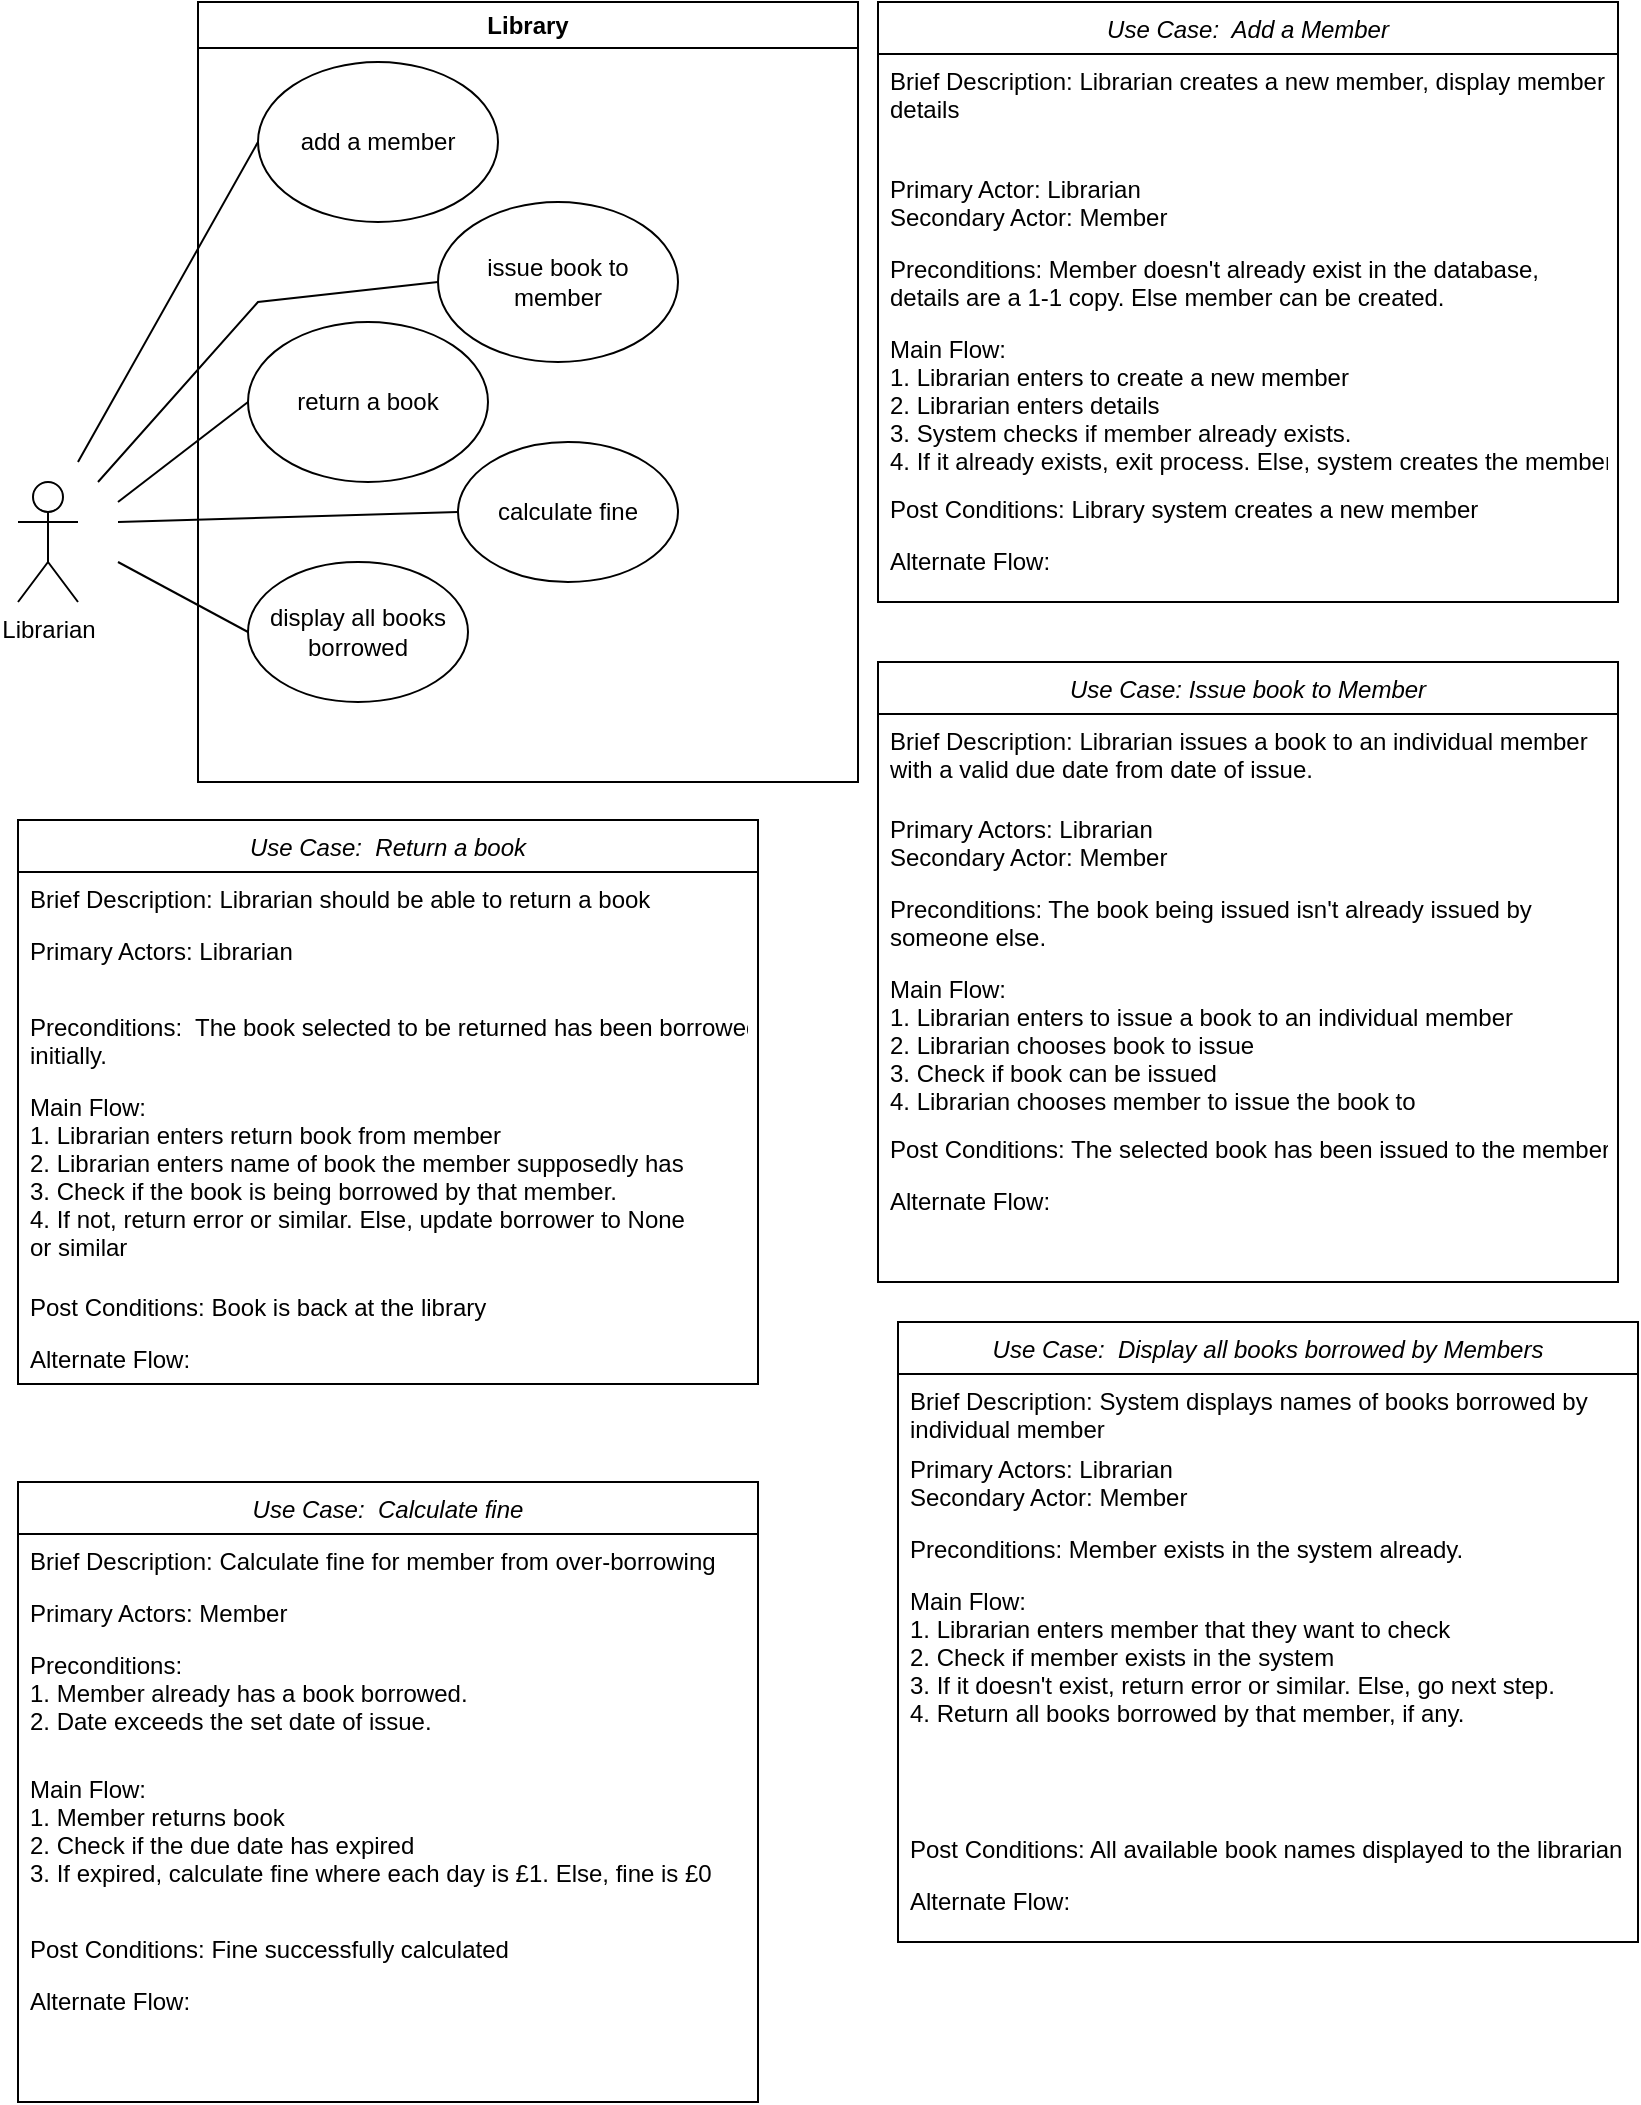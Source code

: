 <mxfile version="22.1.17" type="github">
  <diagram id="C5RBs43oDa-KdzZeNtuy" name="Page-1">
    <mxGraphModel dx="450" dy="733" grid="1" gridSize="10" guides="1" tooltips="1" connect="1" arrows="1" fold="1" page="1" pageScale="1" pageWidth="827" pageHeight="1169" math="0" shadow="0">
      <root>
        <mxCell id="WIyWlLk6GJQsqaUBKTNV-0" />
        <mxCell id="WIyWlLk6GJQsqaUBKTNV-1" parent="WIyWlLk6GJQsqaUBKTNV-0" />
        <mxCell id="KInDUYm-OsFGC1iO8CIL-6" value="Use Case:  Add a Member" style="swimlane;fontStyle=2;align=center;verticalAlign=top;childLayout=stackLayout;horizontal=1;startSize=26;horizontalStack=0;resizeParent=1;resizeLast=0;collapsible=1;marginBottom=0;rounded=0;shadow=0;strokeWidth=1;" vertex="1" parent="WIyWlLk6GJQsqaUBKTNV-1">
          <mxGeometry x="440" y="20" width="370" height="300" as="geometry">
            <mxRectangle x="230" y="140" width="160" height="26" as="alternateBounds" />
          </mxGeometry>
        </mxCell>
        <mxCell id="KInDUYm-OsFGC1iO8CIL-7" value="Brief Description: Librarian creates a new member, display member &#xa;details" style="text;align=left;verticalAlign=top;spacingLeft=4;spacingRight=4;overflow=hidden;rotatable=0;points=[[0,0.5],[1,0.5]];portConstraint=eastwest;" vertex="1" parent="KInDUYm-OsFGC1iO8CIL-6">
          <mxGeometry y="26" width="370" height="54" as="geometry" />
        </mxCell>
        <mxCell id="KInDUYm-OsFGC1iO8CIL-8" value="Primary Actor: Librarian&#xa;Secondary Actor: Member" style="text;align=left;verticalAlign=top;spacingLeft=4;spacingRight=4;overflow=hidden;rotatable=0;points=[[0,0.5],[1,0.5]];portConstraint=eastwest;rounded=0;shadow=0;html=0;" vertex="1" parent="KInDUYm-OsFGC1iO8CIL-6">
          <mxGeometry y="80" width="370" height="40" as="geometry" />
        </mxCell>
        <mxCell id="KInDUYm-OsFGC1iO8CIL-9" value="Preconditions: Member doesn&#39;t already exist in the database,&#xa;details are a 1-1 copy. Else member can be created." style="text;align=left;verticalAlign=top;spacingLeft=4;spacingRight=4;overflow=hidden;rotatable=0;points=[[0,0.5],[1,0.5]];portConstraint=eastwest;rounded=0;shadow=0;html=0;" vertex="1" parent="KInDUYm-OsFGC1iO8CIL-6">
          <mxGeometry y="120" width="370" height="40" as="geometry" />
        </mxCell>
        <mxCell id="KInDUYm-OsFGC1iO8CIL-11" value="Main Flow: &#xa;1. Librarian enters to create a new member&#xa;2. Librarian enters details&#xa;3. System checks if member already exists.&#xa;4. If it already exists, exit process. Else, system creates the member." style="text;align=left;verticalAlign=top;spacingLeft=4;spacingRight=4;overflow=hidden;rotatable=0;points=[[0,0.5],[1,0.5]];portConstraint=eastwest;" vertex="1" parent="KInDUYm-OsFGC1iO8CIL-6">
          <mxGeometry y="160" width="370" height="80" as="geometry" />
        </mxCell>
        <mxCell id="KInDUYm-OsFGC1iO8CIL-24" value="Post Conditions: Library system creates a new member" style="text;align=left;verticalAlign=top;spacingLeft=4;spacingRight=4;overflow=hidden;rotatable=0;points=[[0,0.5],[1,0.5]];portConstraint=eastwest;" vertex="1" parent="KInDUYm-OsFGC1iO8CIL-6">
          <mxGeometry y="240" width="370" height="26" as="geometry" />
        </mxCell>
        <mxCell id="KInDUYm-OsFGC1iO8CIL-25" value="Alternate Flow:" style="text;align=left;verticalAlign=top;spacingLeft=4;spacingRight=4;overflow=hidden;rotatable=0;points=[[0,0.5],[1,0.5]];portConstraint=eastwest;" vertex="1" parent="KInDUYm-OsFGC1iO8CIL-6">
          <mxGeometry y="266" width="370" height="34" as="geometry" />
        </mxCell>
        <mxCell id="KInDUYm-OsFGC1iO8CIL-12" value="Librarian" style="shape=umlActor;verticalLabelPosition=bottom;verticalAlign=top;html=1;outlineConnect=0;" vertex="1" parent="WIyWlLk6GJQsqaUBKTNV-1">
          <mxGeometry x="10" y="260" width="30" height="60" as="geometry" />
        </mxCell>
        <mxCell id="KInDUYm-OsFGC1iO8CIL-15" value="Library" style="swimlane;whiteSpace=wrap;html=1;" vertex="1" parent="WIyWlLk6GJQsqaUBKTNV-1">
          <mxGeometry x="100" y="20" width="330" height="390" as="geometry" />
        </mxCell>
        <mxCell id="KInDUYm-OsFGC1iO8CIL-16" value="display all books borrowed" style="ellipse;whiteSpace=wrap;html=1;" vertex="1" parent="KInDUYm-OsFGC1iO8CIL-15">
          <mxGeometry x="25" y="280" width="110" height="70" as="geometry" />
        </mxCell>
        <mxCell id="KInDUYm-OsFGC1iO8CIL-17" value="add a member" style="ellipse;whiteSpace=wrap;html=1;" vertex="1" parent="KInDUYm-OsFGC1iO8CIL-15">
          <mxGeometry x="30" y="30" width="120" height="80" as="geometry" />
        </mxCell>
        <mxCell id="KInDUYm-OsFGC1iO8CIL-18" value="return a book" style="ellipse;whiteSpace=wrap;html=1;" vertex="1" parent="KInDUYm-OsFGC1iO8CIL-15">
          <mxGeometry x="25" y="160" width="120" height="80" as="geometry" />
        </mxCell>
        <mxCell id="KInDUYm-OsFGC1iO8CIL-23" value="issue book to member" style="ellipse;whiteSpace=wrap;html=1;" vertex="1" parent="KInDUYm-OsFGC1iO8CIL-15">
          <mxGeometry x="120" y="100" width="120" height="80" as="geometry" />
        </mxCell>
        <mxCell id="KInDUYm-OsFGC1iO8CIL-27" value="calculate fine" style="ellipse;whiteSpace=wrap;html=1;" vertex="1" parent="KInDUYm-OsFGC1iO8CIL-15">
          <mxGeometry x="130" y="220" width="110" height="70" as="geometry" />
        </mxCell>
        <mxCell id="KInDUYm-OsFGC1iO8CIL-56" value="" style="endArrow=none;html=1;rounded=0;entryX=0;entryY=0.5;entryDx=0;entryDy=0;" edge="1" parent="KInDUYm-OsFGC1iO8CIL-15" target="KInDUYm-OsFGC1iO8CIL-17">
          <mxGeometry width="50" height="50" relative="1" as="geometry">
            <mxPoint x="-60" y="230" as="sourcePoint" />
            <mxPoint x="20" y="100" as="targetPoint" />
          </mxGeometry>
        </mxCell>
        <mxCell id="KInDUYm-OsFGC1iO8CIL-28" value="Use Case: Issue book to Member" style="swimlane;fontStyle=2;align=center;verticalAlign=top;childLayout=stackLayout;horizontal=1;startSize=26;horizontalStack=0;resizeParent=1;resizeLast=0;collapsible=1;marginBottom=0;rounded=0;shadow=0;strokeWidth=1;" vertex="1" parent="WIyWlLk6GJQsqaUBKTNV-1">
          <mxGeometry x="440" y="350" width="370" height="310" as="geometry">
            <mxRectangle x="230" y="140" width="160" height="26" as="alternateBounds" />
          </mxGeometry>
        </mxCell>
        <mxCell id="KInDUYm-OsFGC1iO8CIL-29" value="Brief Description: Librarian issues a book to an individual member&#xa;with a valid due date from date of issue." style="text;align=left;verticalAlign=top;spacingLeft=4;spacingRight=4;overflow=hidden;rotatable=0;points=[[0,0.5],[1,0.5]];portConstraint=eastwest;" vertex="1" parent="KInDUYm-OsFGC1iO8CIL-28">
          <mxGeometry y="26" width="370" height="44" as="geometry" />
        </mxCell>
        <mxCell id="KInDUYm-OsFGC1iO8CIL-30" value="Primary Actors: Librarian&#xa;Secondary Actor: Member" style="text;align=left;verticalAlign=top;spacingLeft=4;spacingRight=4;overflow=hidden;rotatable=0;points=[[0,0.5],[1,0.5]];portConstraint=eastwest;rounded=0;shadow=0;html=0;" vertex="1" parent="KInDUYm-OsFGC1iO8CIL-28">
          <mxGeometry y="70" width="370" height="40" as="geometry" />
        </mxCell>
        <mxCell id="KInDUYm-OsFGC1iO8CIL-31" value="Preconditions: The book being issued isn&#39;t already issued by &#xa;someone else." style="text;align=left;verticalAlign=top;spacingLeft=4;spacingRight=4;overflow=hidden;rotatable=0;points=[[0,0.5],[1,0.5]];portConstraint=eastwest;rounded=0;shadow=0;html=0;" vertex="1" parent="KInDUYm-OsFGC1iO8CIL-28">
          <mxGeometry y="110" width="370" height="40" as="geometry" />
        </mxCell>
        <mxCell id="KInDUYm-OsFGC1iO8CIL-32" value="Main Flow: &#xa;1. Librarian enters to issue a book to an individual member&#xa;2. Librarian chooses book to issue&#xa;3. Check if book can be issued&#xa;4. Librarian chooses member to issue the book to" style="text;align=left;verticalAlign=top;spacingLeft=4;spacingRight=4;overflow=hidden;rotatable=0;points=[[0,0.5],[1,0.5]];portConstraint=eastwest;" vertex="1" parent="KInDUYm-OsFGC1iO8CIL-28">
          <mxGeometry y="150" width="370" height="80" as="geometry" />
        </mxCell>
        <mxCell id="KInDUYm-OsFGC1iO8CIL-33" value="Post Conditions: The selected book has been issued to the member." style="text;align=left;verticalAlign=top;spacingLeft=4;spacingRight=4;overflow=hidden;rotatable=0;points=[[0,0.5],[1,0.5]];portConstraint=eastwest;" vertex="1" parent="KInDUYm-OsFGC1iO8CIL-28">
          <mxGeometry y="230" width="370" height="26" as="geometry" />
        </mxCell>
        <mxCell id="KInDUYm-OsFGC1iO8CIL-34" value="Alternate Flow:" style="text;align=left;verticalAlign=top;spacingLeft=4;spacingRight=4;overflow=hidden;rotatable=0;points=[[0,0.5],[1,0.5]];portConstraint=eastwest;" vertex="1" parent="KInDUYm-OsFGC1iO8CIL-28">
          <mxGeometry y="256" width="370" height="26" as="geometry" />
        </mxCell>
        <mxCell id="KInDUYm-OsFGC1iO8CIL-35" value="Use Case:  Return a book" style="swimlane;fontStyle=2;align=center;verticalAlign=top;childLayout=stackLayout;horizontal=1;startSize=26;horizontalStack=0;resizeParent=1;resizeLast=0;collapsible=1;marginBottom=0;rounded=0;shadow=0;strokeWidth=1;" vertex="1" parent="WIyWlLk6GJQsqaUBKTNV-1">
          <mxGeometry x="10" y="429" width="370" height="282" as="geometry">
            <mxRectangle x="230" y="140" width="160" height="26" as="alternateBounds" />
          </mxGeometry>
        </mxCell>
        <mxCell id="KInDUYm-OsFGC1iO8CIL-36" value="Brief Description: Librarian should be able to return a book" style="text;align=left;verticalAlign=top;spacingLeft=4;spacingRight=4;overflow=hidden;rotatable=0;points=[[0,0.5],[1,0.5]];portConstraint=eastwest;" vertex="1" parent="KInDUYm-OsFGC1iO8CIL-35">
          <mxGeometry y="26" width="370" height="26" as="geometry" />
        </mxCell>
        <mxCell id="KInDUYm-OsFGC1iO8CIL-37" value="Primary Actors: Librarian" style="text;align=left;verticalAlign=top;spacingLeft=4;spacingRight=4;overflow=hidden;rotatable=0;points=[[0,0.5],[1,0.5]];portConstraint=eastwest;rounded=0;shadow=0;html=0;" vertex="1" parent="KInDUYm-OsFGC1iO8CIL-35">
          <mxGeometry y="52" width="370" height="38" as="geometry" />
        </mxCell>
        <mxCell id="KInDUYm-OsFGC1iO8CIL-38" value="Preconditions:  The book selected to be returned has been borrowed&#xa;initially." style="text;align=left;verticalAlign=top;spacingLeft=4;spacingRight=4;overflow=hidden;rotatable=0;points=[[0,0.5],[1,0.5]];portConstraint=eastwest;rounded=0;shadow=0;html=0;" vertex="1" parent="KInDUYm-OsFGC1iO8CIL-35">
          <mxGeometry y="90" width="370" height="40" as="geometry" />
        </mxCell>
        <mxCell id="KInDUYm-OsFGC1iO8CIL-39" value="Main Flow: &#xa;1. Librarian enters return book from member&#xa;2. Librarian enters name of book the member supposedly has&#xa;3. Check if the book is being borrowed by that member.&#xa;4. If not, return error or similar. Else, update borrower to None&#xa;or similar" style="text;align=left;verticalAlign=top;spacingLeft=4;spacingRight=4;overflow=hidden;rotatable=0;points=[[0,0.5],[1,0.5]];portConstraint=eastwest;" vertex="1" parent="KInDUYm-OsFGC1iO8CIL-35">
          <mxGeometry y="130" width="370" height="100" as="geometry" />
        </mxCell>
        <mxCell id="KInDUYm-OsFGC1iO8CIL-40" value="Post Conditions: Book is back at the library" style="text;align=left;verticalAlign=top;spacingLeft=4;spacingRight=4;overflow=hidden;rotatable=0;points=[[0,0.5],[1,0.5]];portConstraint=eastwest;" vertex="1" parent="KInDUYm-OsFGC1iO8CIL-35">
          <mxGeometry y="230" width="370" height="26" as="geometry" />
        </mxCell>
        <mxCell id="KInDUYm-OsFGC1iO8CIL-41" value="Alternate Flow:" style="text;align=left;verticalAlign=top;spacingLeft=4;spacingRight=4;overflow=hidden;rotatable=0;points=[[0,0.5],[1,0.5]];portConstraint=eastwest;" vertex="1" parent="KInDUYm-OsFGC1iO8CIL-35">
          <mxGeometry y="256" width="370" height="26" as="geometry" />
        </mxCell>
        <mxCell id="KInDUYm-OsFGC1iO8CIL-42" value="Use Case:  Display all books borrowed by Members" style="swimlane;fontStyle=2;align=center;verticalAlign=top;childLayout=stackLayout;horizontal=1;startSize=26;horizontalStack=0;resizeParent=1;resizeLast=0;collapsible=1;marginBottom=0;rounded=0;shadow=0;strokeWidth=1;" vertex="1" parent="WIyWlLk6GJQsqaUBKTNV-1">
          <mxGeometry x="450" y="680" width="370" height="310" as="geometry">
            <mxRectangle x="230" y="140" width="160" height="26" as="alternateBounds" />
          </mxGeometry>
        </mxCell>
        <mxCell id="KInDUYm-OsFGC1iO8CIL-43" value="Brief Description: System displays names of books borrowed by &#xa;individual member" style="text;align=left;verticalAlign=top;spacingLeft=4;spacingRight=4;overflow=hidden;rotatable=0;points=[[0,0.5],[1,0.5]];portConstraint=eastwest;" vertex="1" parent="KInDUYm-OsFGC1iO8CIL-42">
          <mxGeometry y="26" width="370" height="34" as="geometry" />
        </mxCell>
        <mxCell id="KInDUYm-OsFGC1iO8CIL-44" value="Primary Actors: Librarian&#xa;Secondary Actor: Member" style="text;align=left;verticalAlign=top;spacingLeft=4;spacingRight=4;overflow=hidden;rotatable=0;points=[[0,0.5],[1,0.5]];portConstraint=eastwest;rounded=0;shadow=0;html=0;" vertex="1" parent="KInDUYm-OsFGC1iO8CIL-42">
          <mxGeometry y="60" width="370" height="40" as="geometry" />
        </mxCell>
        <mxCell id="KInDUYm-OsFGC1iO8CIL-45" value="Preconditions: Member exists in the system already." style="text;align=left;verticalAlign=top;spacingLeft=4;spacingRight=4;overflow=hidden;rotatable=0;points=[[0,0.5],[1,0.5]];portConstraint=eastwest;rounded=0;shadow=0;html=0;" vertex="1" parent="KInDUYm-OsFGC1iO8CIL-42">
          <mxGeometry y="100" width="370" height="26" as="geometry" />
        </mxCell>
        <mxCell id="KInDUYm-OsFGC1iO8CIL-46" value="Main Flow: &#xa;1. Librarian enters member that they want to check&#xa;2. Check if member exists in the system&#xa;3. If it doesn&#39;t exist, return error or similar. Else, go next step.&#xa;4. Return all books borrowed by that member, if any." style="text;align=left;verticalAlign=top;spacingLeft=4;spacingRight=4;overflow=hidden;rotatable=0;points=[[0,0.5],[1,0.5]];portConstraint=eastwest;" vertex="1" parent="KInDUYm-OsFGC1iO8CIL-42">
          <mxGeometry y="126" width="370" height="124" as="geometry" />
        </mxCell>
        <mxCell id="KInDUYm-OsFGC1iO8CIL-47" value="Post Conditions: All available book names displayed to the librarian" style="text;align=left;verticalAlign=top;spacingLeft=4;spacingRight=4;overflow=hidden;rotatable=0;points=[[0,0.5],[1,0.5]];portConstraint=eastwest;" vertex="1" parent="KInDUYm-OsFGC1iO8CIL-42">
          <mxGeometry y="250" width="370" height="26" as="geometry" />
        </mxCell>
        <mxCell id="KInDUYm-OsFGC1iO8CIL-48" value="Alternate Flow:" style="text;align=left;verticalAlign=top;spacingLeft=4;spacingRight=4;overflow=hidden;rotatable=0;points=[[0,0.5],[1,0.5]];portConstraint=eastwest;" vertex="1" parent="KInDUYm-OsFGC1iO8CIL-42">
          <mxGeometry y="276" width="370" height="26" as="geometry" />
        </mxCell>
        <mxCell id="KInDUYm-OsFGC1iO8CIL-49" value="Use Case:  Calculate fine" style="swimlane;fontStyle=2;align=center;verticalAlign=top;childLayout=stackLayout;horizontal=1;startSize=26;horizontalStack=0;resizeParent=1;resizeLast=0;collapsible=1;marginBottom=0;rounded=0;shadow=0;strokeWidth=1;" vertex="1" parent="WIyWlLk6GJQsqaUBKTNV-1">
          <mxGeometry x="10" y="760" width="370" height="310" as="geometry">
            <mxRectangle x="230" y="140" width="160" height="26" as="alternateBounds" />
          </mxGeometry>
        </mxCell>
        <mxCell id="KInDUYm-OsFGC1iO8CIL-50" value="Brief Description: Calculate fine for member from over-borrowing" style="text;align=left;verticalAlign=top;spacingLeft=4;spacingRight=4;overflow=hidden;rotatable=0;points=[[0,0.5],[1,0.5]];portConstraint=eastwest;" vertex="1" parent="KInDUYm-OsFGC1iO8CIL-49">
          <mxGeometry y="26" width="370" height="26" as="geometry" />
        </mxCell>
        <mxCell id="KInDUYm-OsFGC1iO8CIL-51" value="Primary Actors: Member" style="text;align=left;verticalAlign=top;spacingLeft=4;spacingRight=4;overflow=hidden;rotatable=0;points=[[0,0.5],[1,0.5]];portConstraint=eastwest;rounded=0;shadow=0;html=0;" vertex="1" parent="KInDUYm-OsFGC1iO8CIL-49">
          <mxGeometry y="52" width="370" height="26" as="geometry" />
        </mxCell>
        <mxCell id="KInDUYm-OsFGC1iO8CIL-52" value="Preconditions: &#xa;1. Member already has a book borrowed.&#xa;2. Date exceeds the set date of issue." style="text;align=left;verticalAlign=top;spacingLeft=4;spacingRight=4;overflow=hidden;rotatable=0;points=[[0,0.5],[1,0.5]];portConstraint=eastwest;rounded=0;shadow=0;html=0;" vertex="1" parent="KInDUYm-OsFGC1iO8CIL-49">
          <mxGeometry y="78" width="370" height="62" as="geometry" />
        </mxCell>
        <mxCell id="KInDUYm-OsFGC1iO8CIL-53" value="Main Flow: &#xa;1. Member returns book&#xa;2. Check if the due date has expired&#xa;3. If expired, calculate fine where each day is £1. Else, fine is £0" style="text;align=left;verticalAlign=top;spacingLeft=4;spacingRight=4;overflow=hidden;rotatable=0;points=[[0,0.5],[1,0.5]];portConstraint=eastwest;" vertex="1" parent="KInDUYm-OsFGC1iO8CIL-49">
          <mxGeometry y="140" width="370" height="80" as="geometry" />
        </mxCell>
        <mxCell id="KInDUYm-OsFGC1iO8CIL-54" value="Post Conditions: Fine successfully calculated" style="text;align=left;verticalAlign=top;spacingLeft=4;spacingRight=4;overflow=hidden;rotatable=0;points=[[0,0.5],[1,0.5]];portConstraint=eastwest;" vertex="1" parent="KInDUYm-OsFGC1iO8CIL-49">
          <mxGeometry y="220" width="370" height="26" as="geometry" />
        </mxCell>
        <mxCell id="KInDUYm-OsFGC1iO8CIL-55" value="Alternate Flow:" style="text;align=left;verticalAlign=top;spacingLeft=4;spacingRight=4;overflow=hidden;rotatable=0;points=[[0,0.5],[1,0.5]];portConstraint=eastwest;" vertex="1" parent="KInDUYm-OsFGC1iO8CIL-49">
          <mxGeometry y="246" width="370" height="26" as="geometry" />
        </mxCell>
        <mxCell id="KInDUYm-OsFGC1iO8CIL-57" value="" style="endArrow=none;html=1;rounded=0;entryX=0;entryY=0.5;entryDx=0;entryDy=0;" edge="1" parent="WIyWlLk6GJQsqaUBKTNV-1" target="KInDUYm-OsFGC1iO8CIL-23">
          <mxGeometry width="50" height="50" relative="1" as="geometry">
            <mxPoint x="50" y="260" as="sourcePoint" />
            <mxPoint x="140" y="100" as="targetPoint" />
            <Array as="points">
              <mxPoint x="130" y="170" />
            </Array>
          </mxGeometry>
        </mxCell>
        <mxCell id="KInDUYm-OsFGC1iO8CIL-58" value="" style="endArrow=none;html=1;rounded=0;entryX=0;entryY=0.5;entryDx=0;entryDy=0;" edge="1" parent="WIyWlLk6GJQsqaUBKTNV-1" target="KInDUYm-OsFGC1iO8CIL-18">
          <mxGeometry width="50" height="50" relative="1" as="geometry">
            <mxPoint x="60" y="270" as="sourcePoint" />
            <mxPoint x="150" y="110" as="targetPoint" />
          </mxGeometry>
        </mxCell>
        <mxCell id="KInDUYm-OsFGC1iO8CIL-59" value="" style="endArrow=none;html=1;rounded=0;entryX=0;entryY=0.5;entryDx=0;entryDy=0;" edge="1" parent="WIyWlLk6GJQsqaUBKTNV-1" target="KInDUYm-OsFGC1iO8CIL-27">
          <mxGeometry width="50" height="50" relative="1" as="geometry">
            <mxPoint x="60" y="280" as="sourcePoint" />
            <mxPoint x="160" y="120" as="targetPoint" />
          </mxGeometry>
        </mxCell>
        <mxCell id="KInDUYm-OsFGC1iO8CIL-60" value="" style="endArrow=none;html=1;rounded=0;entryX=0;entryY=0.5;entryDx=0;entryDy=0;" edge="1" parent="WIyWlLk6GJQsqaUBKTNV-1" target="KInDUYm-OsFGC1iO8CIL-16">
          <mxGeometry width="50" height="50" relative="1" as="geometry">
            <mxPoint x="60" y="300" as="sourcePoint" />
            <mxPoint x="170" y="130" as="targetPoint" />
          </mxGeometry>
        </mxCell>
      </root>
    </mxGraphModel>
  </diagram>
</mxfile>
